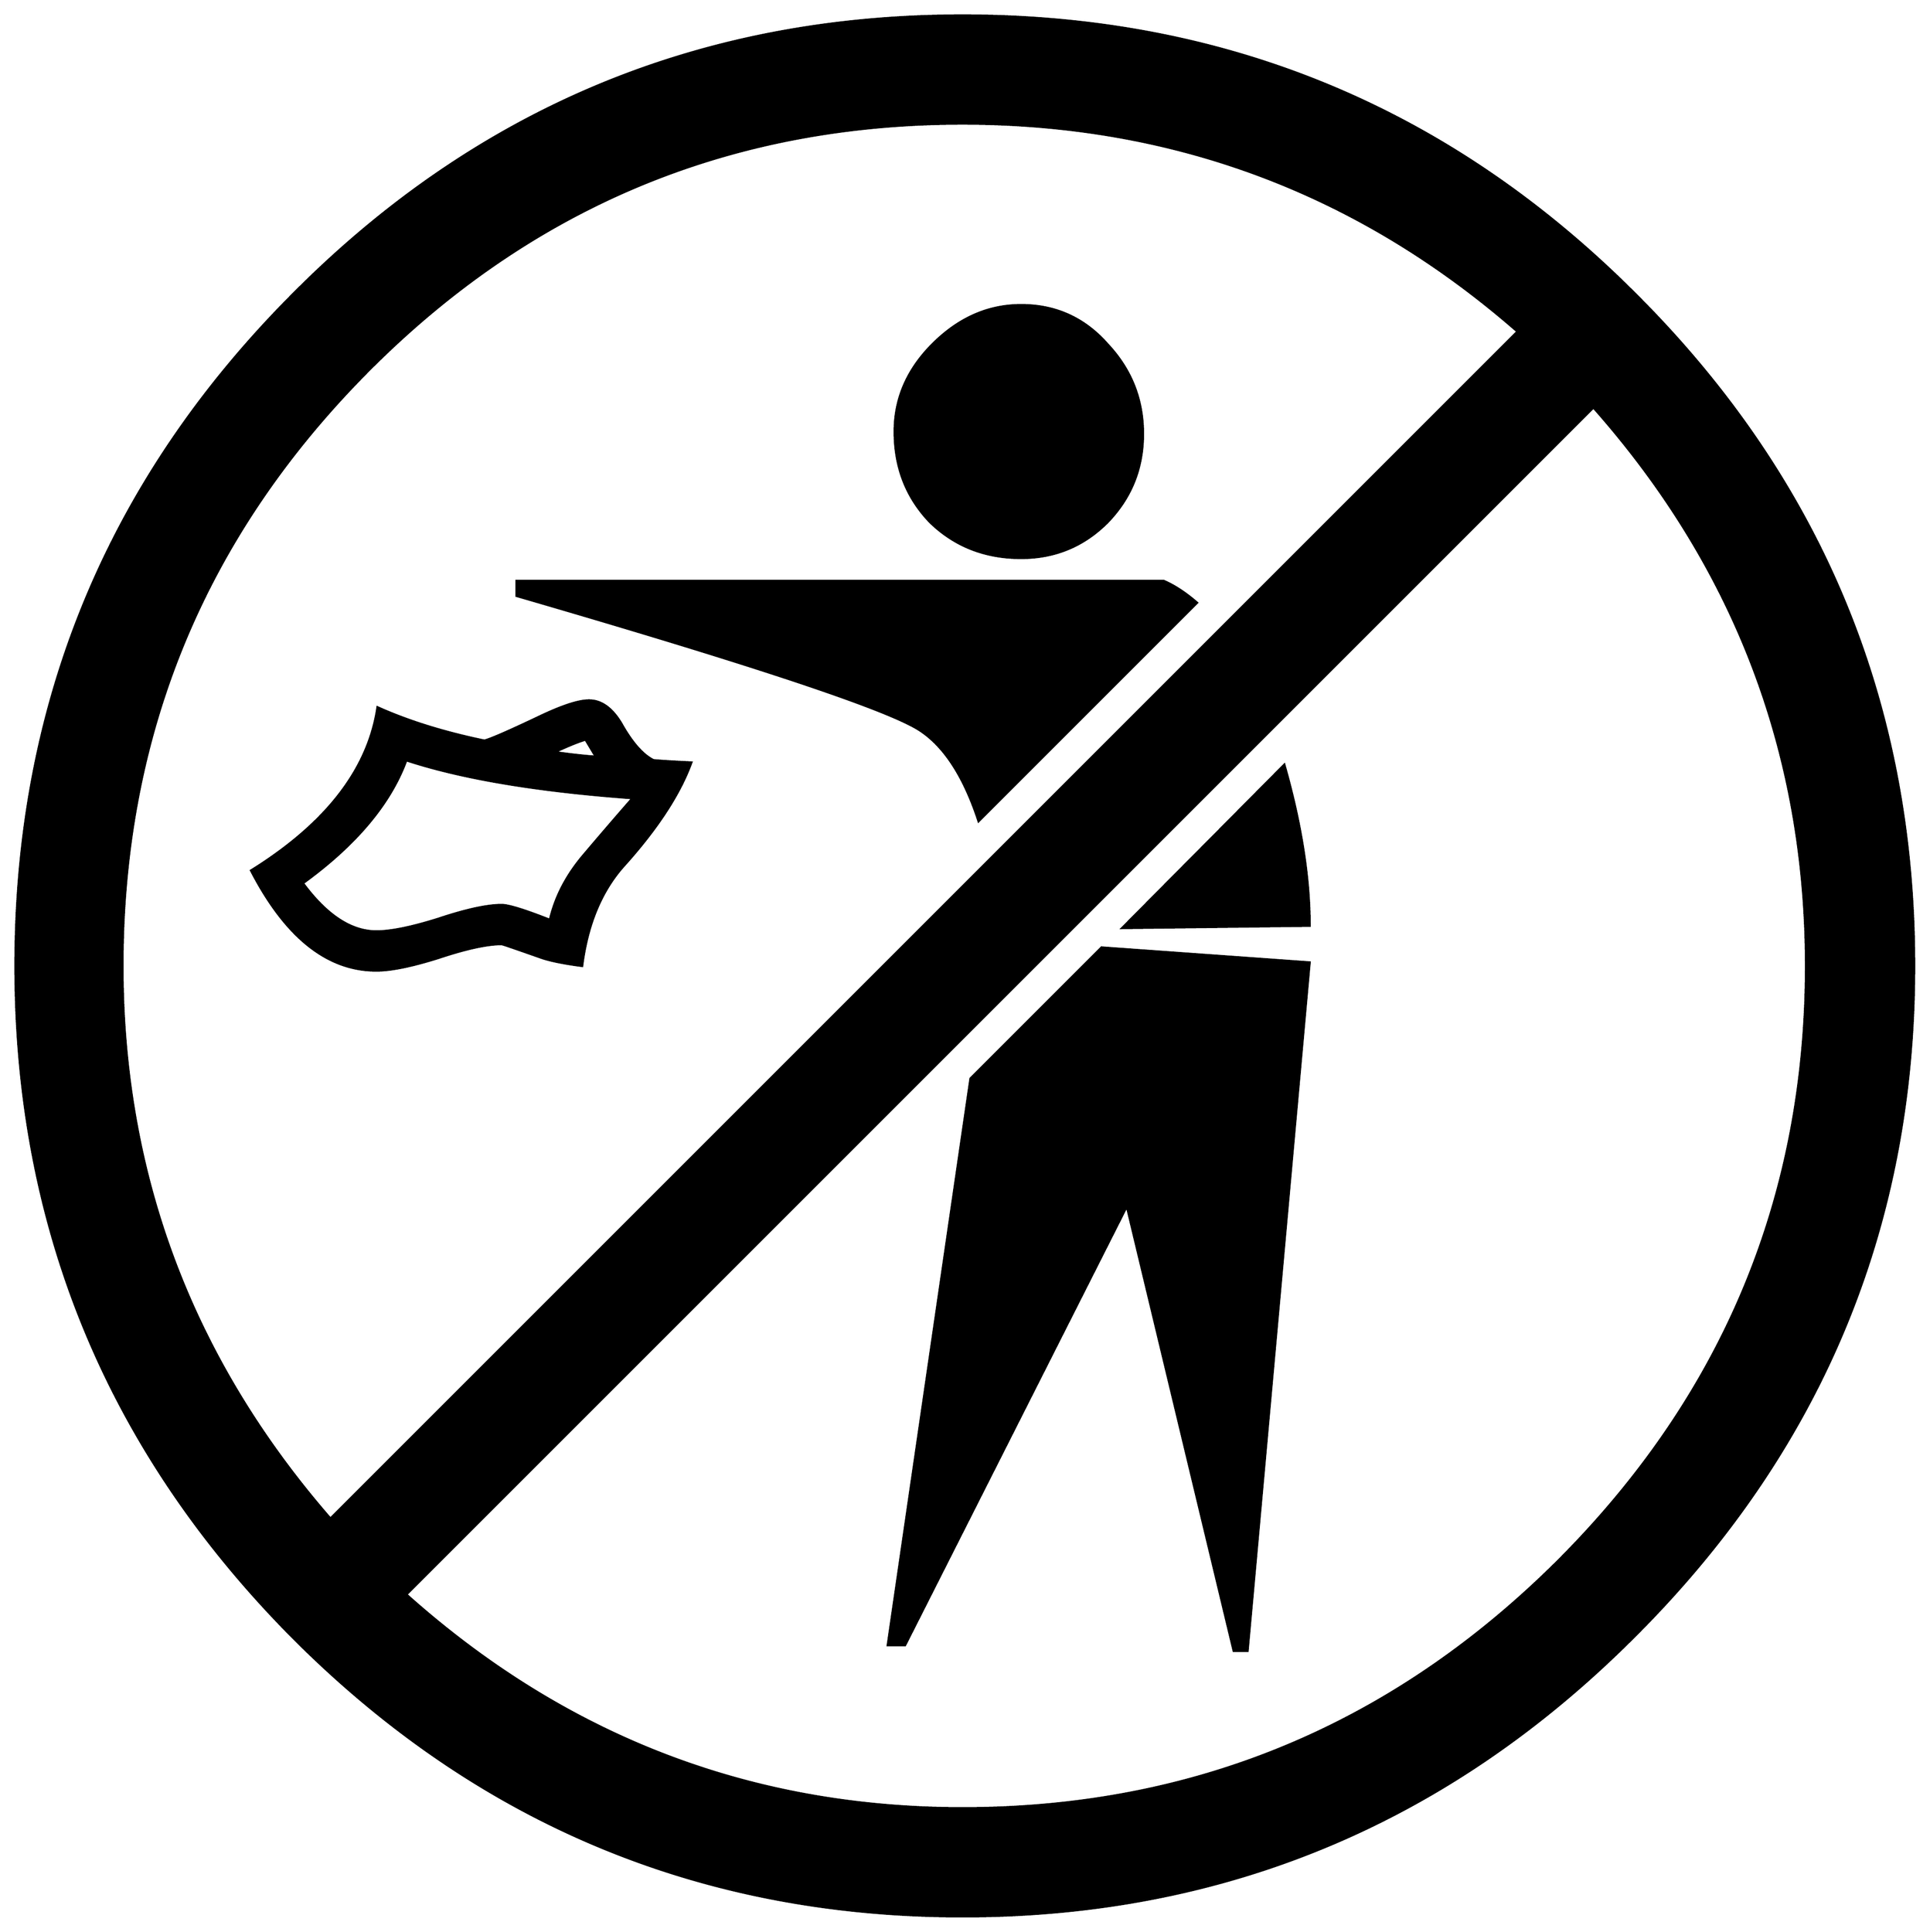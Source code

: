 


\begin{tikzpicture}[y=0.80pt, x=0.80pt, yscale=-1.0, xscale=1.0, inner sep=0pt, outer sep=0pt]
\begin{scope}[shift={(100.0,1760.0)},nonzero rule]
  \path[draw=.,fill=.,line width=1.600pt] (1734.0,-636.0) ..
    controls (1734.0,-408.667) and (1652.667,-214.0) ..
    (1490.0,-52.0) .. controls (1328.0,110.0) and (1133.333,191.0)
    .. (906.0,191.0) .. controls (678.667,191.0) and (484.333,110.0)
    .. (323.0,-52.0) .. controls (162.333,-214.0) and
    (82.0,-408.667) .. (82.0,-636.0) .. controls (82.0,-864.0) and
    (162.333,-1058.667) .. (323.0,-1220.0) .. controls
    (483.667,-1382.0) and (678.0,-1463.0) .. (906.0,-1463.0) ..
    controls (1134.667,-1463.0) and (1329.667,-1382.333) ..
    (1491.0,-1221.0) .. controls (1653.0,-1059.667) and
    (1734.0,-864.667) .. (1734.0,-636.0) -- cycle(1389.0,-1188.0)
    .. controls (1251.0,-1308.667) and (1090.0,-1369.0) ..
    (906.0,-1369.0) .. controls (704.0,-1369.0) and
    (531.667,-1297.333) .. (389.0,-1154.0) .. controls
    (246.333,-1010.667) and (175.0,-838.0) .. (175.0,-636.0) ..
    controls (175.0,-454.0) and (235.333,-293.667) .. (356.0,-155.0)
    -- (1389.0,-1188.0) -- cycle(1640.0,-636.0) .. controls
    (1640.0,-820.667) and (1578.333,-982.667) .. (1455.0,-1122.0) --
    (422.0,-89.0) .. controls (560.667,35.0) and (722.0,97.0) ..
    (906.0,97.0) .. controls (1107.333,97.0) and (1280.0,25.333) ..
    (1424.0,-118.0) .. controls (1568.0,-262.0) and
    (1640.0,-434.667) .. (1640.0,-636.0) -- cycle(1063.0,-1099.0)
    .. controls (1063.0,-1069.0) and (1052.667,-1043.333) ..
    (1032.0,-1022.0) .. controls (1011.333,-1001.333) and
    (986.333,-991.0) .. (957.0,-991.0) .. controls (925.667,-991.0)
    and (899.333,-1001.333) .. (878.0,-1022.0) .. controls
    (857.333,-1043.333) and (847.0,-1069.667) .. (847.0,-1101.0) ..
    controls (847.0,-1129.667) and (858.0,-1155.0) ..
    (880.0,-1177.0) .. controls (902.667,-1199.667) and
    (928.333,-1211.0) .. (957.0,-1211.0) .. controls
    (987.0,-1211.0) and (1012.0,-1199.667) .. (1032.0,-1177.0) ..
    controls (1052.667,-1155.0) and (1063.0,-1129.0) ..
    (1063.0,-1099.0) -- cycle(1208.0,-671.0) -- (1045.0,-669.0)
    -- (1186.0,-811.0) .. controls (1200.667,-759.667) and
    (1208.0,-713.0) .. (1208.0,-671.0) -- cycle(1110.0,-952.0)
    -- (920.0,-762.0) .. controls (907.333,-800.667) and
    (890.333,-827.0) .. (869.0,-841.0) .. controls (841.667,-859.0)
    and (724.667,-898.0) .. (518.0,-958.0) -- (518.0,-971.0) --
    (1081.0,-971.0) .. controls (1090.333,-967.0) and
    (1100.0,-960.667) .. (1110.0,-952.0) -- cycle(1208.0,-639.0)
    -- (1154.0,-40.0) -- (1142.0,-40.0) -- (1049.0,-427.0) --
    (856.0,-45.0) -- (841.0,-45.0) -- (913.0,-538.0) --
    (1027.0,-652.0) -- (1208.0,-639.0) -- cycle(670.0,-813.0) ..
    controls (660.0,-785.667) and (640.667,-756.0) .. (612.0,-724.0)
    .. controls (592.0,-702.0) and (579.667,-672.667) ..
    (575.0,-636.0) .. controls (559.667,-638.0) and (548.0,-640.333)
    .. (540.0,-643.0) .. controls (517.333,-651.0) and
    (505.667,-655.0) .. (505.0,-655.0) .. controls (492.333,-655.0)
    and (474.0,-651.0) .. (450.0,-643.0) .. controls
    (426.667,-635.667) and (408.667,-632.0) .. (396.0,-632.0) ..
    controls (353.333,-632.0) and (317.0,-661.0) .. (287.0,-719.0)
    .. controls (352.333,-759.667) and (389.0,-807.0) ..
    (397.0,-861.0) .. controls (423.667,-849.0) and (454.667,-839.333)
    .. (490.0,-832.0) .. controls (495.333,-833.333) and
    (510.667,-840.0) .. (536.0,-852.0) .. controls (556.667,-862.0)
    and (571.667,-867.0) .. (581.0,-867.0) .. controls
    (591.667,-867.0) and (601.0,-860.333) .. (609.0,-847.0) ..
    controls (618.333,-830.333) and (627.667,-819.667) .. (637.0,-815.0)
    .. controls (644.333,-814.333) and (655.333,-813.667) ..
    (670.0,-813.0) -- cycle(587.0,-818.0) .. controls
    (585.0,-821.333) and (582.0,-826.333) .. (578.0,-833.0) ..
    controls (571.333,-831.0) and (562.333,-827.333) .. (551.0,-822.0)
    .. controls (565.0,-820.0) and (577.0,-818.667) ..
    (587.0,-818.0) -- cycle(619.0,-782.0) .. controls
    (536.333,-788.0) and (470.667,-799.0) .. (422.0,-815.0) ..
    controls (408.0,-777.0) and (378.0,-741.333) .. (332.0,-708.0)
    .. controls (352.667,-680.0) and (374.0,-666.0) ..
    (396.0,-666.0) .. controls (408.667,-666.0) and (426.667,-669.667)
    .. (450.0,-677.0) .. controls (474.0,-685.0) and
    (492.333,-689.0) .. (505.0,-689.0) .. controls (511.0,-689.0)
    and (525.0,-684.667) .. (547.0,-676.0) .. controls
    (551.667,-696.0) and (561.333,-714.667) .. (576.0,-732.0) ..
    controls (590.667,-749.333) and (605.0,-766.0) .. (619.0,-782.0)
    -- cycle;
\end{scope}

\end{tikzpicture}

